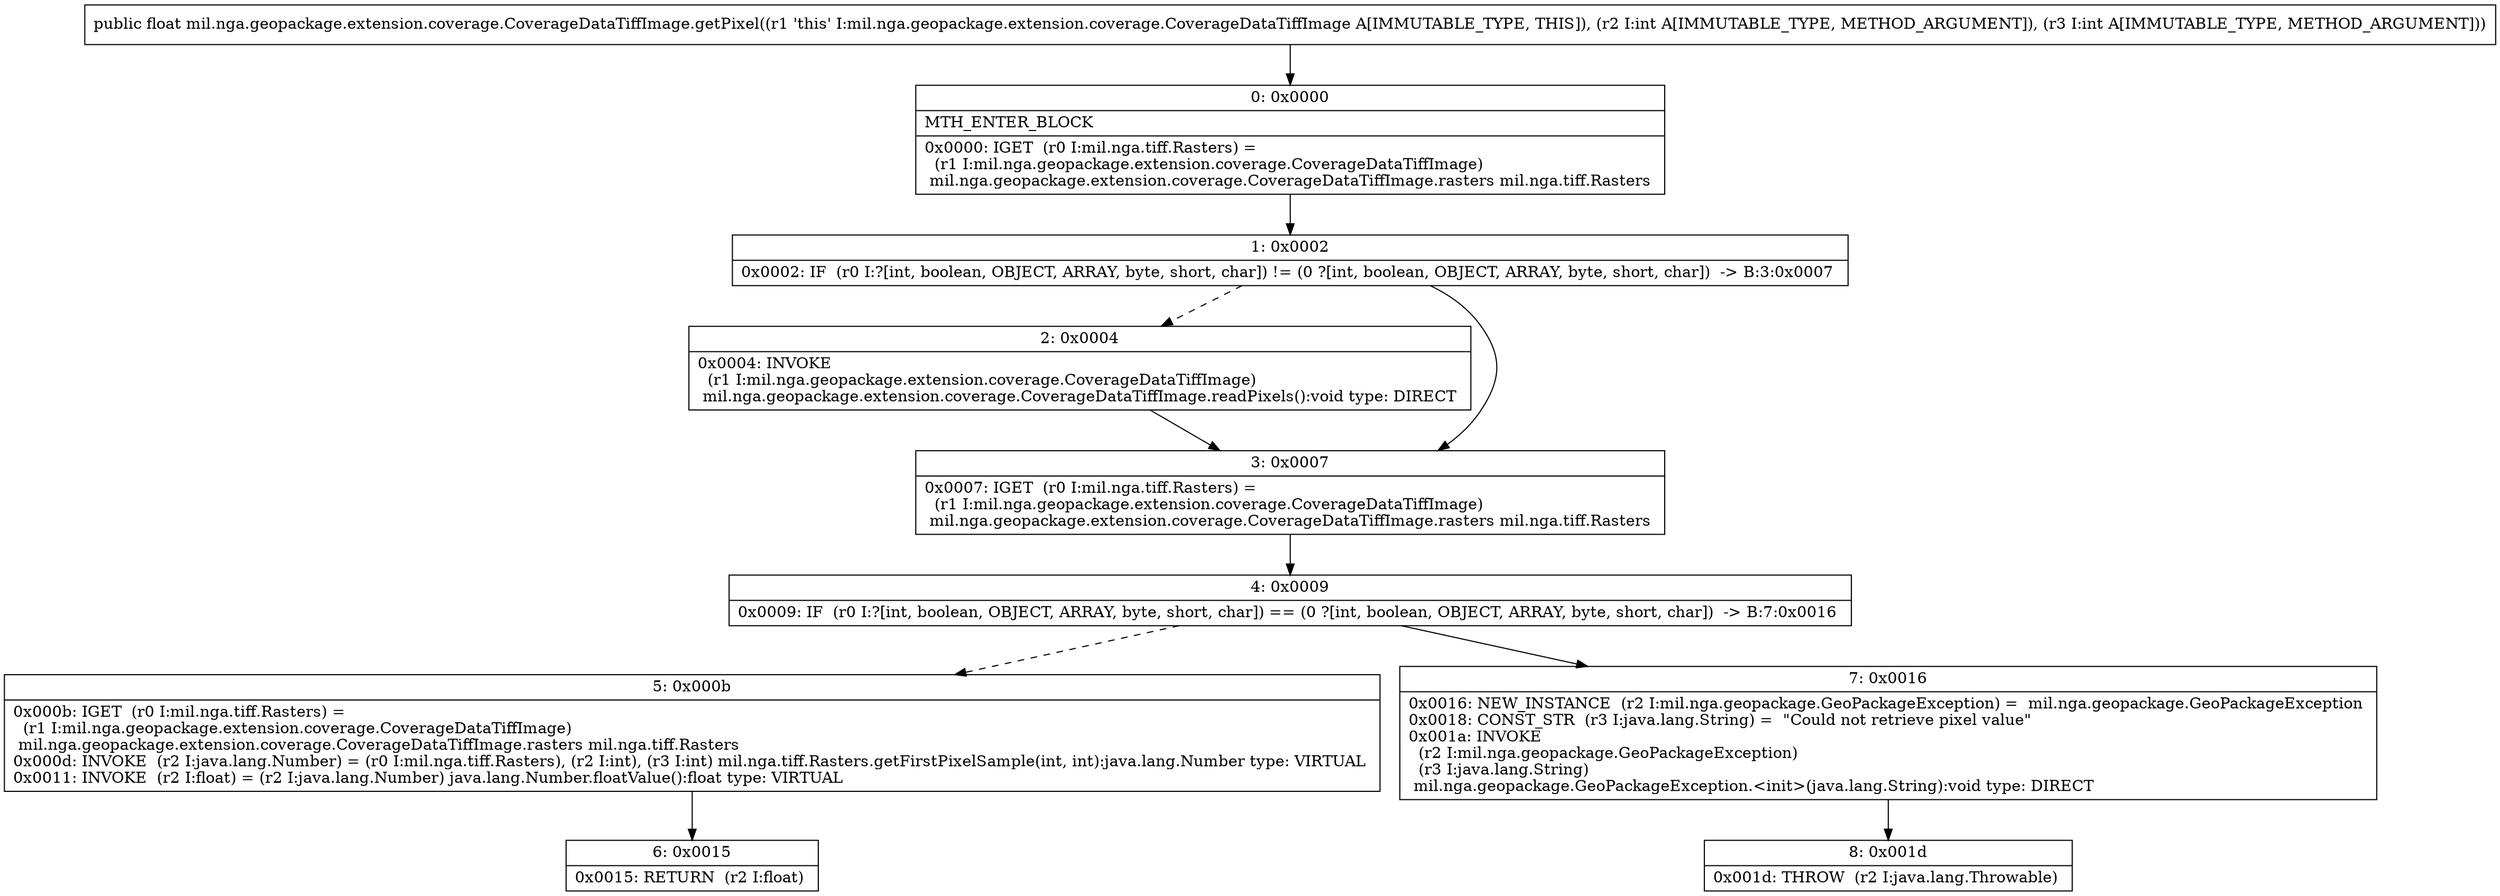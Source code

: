 digraph "CFG formil.nga.geopackage.extension.coverage.CoverageDataTiffImage.getPixel(II)F" {
Node_0 [shape=record,label="{0\:\ 0x0000|MTH_ENTER_BLOCK\l|0x0000: IGET  (r0 I:mil.nga.tiff.Rasters) = \l  (r1 I:mil.nga.geopackage.extension.coverage.CoverageDataTiffImage)\l mil.nga.geopackage.extension.coverage.CoverageDataTiffImage.rasters mil.nga.tiff.Rasters \l}"];
Node_1 [shape=record,label="{1\:\ 0x0002|0x0002: IF  (r0 I:?[int, boolean, OBJECT, ARRAY, byte, short, char]) != (0 ?[int, boolean, OBJECT, ARRAY, byte, short, char])  \-\> B:3:0x0007 \l}"];
Node_2 [shape=record,label="{2\:\ 0x0004|0x0004: INVOKE  \l  (r1 I:mil.nga.geopackage.extension.coverage.CoverageDataTiffImage)\l mil.nga.geopackage.extension.coverage.CoverageDataTiffImage.readPixels():void type: DIRECT \l}"];
Node_3 [shape=record,label="{3\:\ 0x0007|0x0007: IGET  (r0 I:mil.nga.tiff.Rasters) = \l  (r1 I:mil.nga.geopackage.extension.coverage.CoverageDataTiffImage)\l mil.nga.geopackage.extension.coverage.CoverageDataTiffImage.rasters mil.nga.tiff.Rasters \l}"];
Node_4 [shape=record,label="{4\:\ 0x0009|0x0009: IF  (r0 I:?[int, boolean, OBJECT, ARRAY, byte, short, char]) == (0 ?[int, boolean, OBJECT, ARRAY, byte, short, char])  \-\> B:7:0x0016 \l}"];
Node_5 [shape=record,label="{5\:\ 0x000b|0x000b: IGET  (r0 I:mil.nga.tiff.Rasters) = \l  (r1 I:mil.nga.geopackage.extension.coverage.CoverageDataTiffImage)\l mil.nga.geopackage.extension.coverage.CoverageDataTiffImage.rasters mil.nga.tiff.Rasters \l0x000d: INVOKE  (r2 I:java.lang.Number) = (r0 I:mil.nga.tiff.Rasters), (r2 I:int), (r3 I:int) mil.nga.tiff.Rasters.getFirstPixelSample(int, int):java.lang.Number type: VIRTUAL \l0x0011: INVOKE  (r2 I:float) = (r2 I:java.lang.Number) java.lang.Number.floatValue():float type: VIRTUAL \l}"];
Node_6 [shape=record,label="{6\:\ 0x0015|0x0015: RETURN  (r2 I:float) \l}"];
Node_7 [shape=record,label="{7\:\ 0x0016|0x0016: NEW_INSTANCE  (r2 I:mil.nga.geopackage.GeoPackageException) =  mil.nga.geopackage.GeoPackageException \l0x0018: CONST_STR  (r3 I:java.lang.String) =  \"Could not retrieve pixel value\" \l0x001a: INVOKE  \l  (r2 I:mil.nga.geopackage.GeoPackageException)\l  (r3 I:java.lang.String)\l mil.nga.geopackage.GeoPackageException.\<init\>(java.lang.String):void type: DIRECT \l}"];
Node_8 [shape=record,label="{8\:\ 0x001d|0x001d: THROW  (r2 I:java.lang.Throwable) \l}"];
MethodNode[shape=record,label="{public float mil.nga.geopackage.extension.coverage.CoverageDataTiffImage.getPixel((r1 'this' I:mil.nga.geopackage.extension.coverage.CoverageDataTiffImage A[IMMUTABLE_TYPE, THIS]), (r2 I:int A[IMMUTABLE_TYPE, METHOD_ARGUMENT]), (r3 I:int A[IMMUTABLE_TYPE, METHOD_ARGUMENT])) }"];
MethodNode -> Node_0;
Node_0 -> Node_1;
Node_1 -> Node_2[style=dashed];
Node_1 -> Node_3;
Node_2 -> Node_3;
Node_3 -> Node_4;
Node_4 -> Node_5[style=dashed];
Node_4 -> Node_7;
Node_5 -> Node_6;
Node_7 -> Node_8;
}

